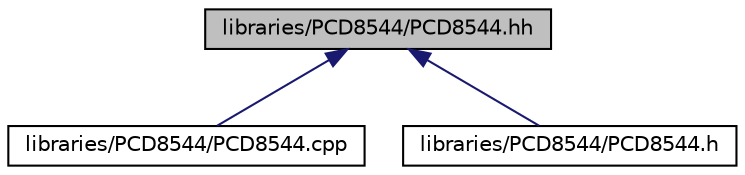 digraph "libraries/PCD8544/PCD8544.hh"
{
  edge [fontname="Helvetica",fontsize="10",labelfontname="Helvetica",labelfontsize="10"];
  node [fontname="Helvetica",fontsize="10",shape=record];
  Node1 [label="libraries/PCD8544/PCD8544.hh",height=0.2,width=0.4,color="black", fillcolor="grey75", style="filled", fontcolor="black"];
  Node1 -> Node2 [dir="back",color="midnightblue",fontsize="10",style="solid",fontname="Helvetica"];
  Node2 [label="libraries/PCD8544/PCD8544.cpp",height=0.2,width=0.4,color="black", fillcolor="white", style="filled",URL="$d9/d06/PCD8544_8cpp.html"];
  Node1 -> Node3 [dir="back",color="midnightblue",fontsize="10",style="solid",fontname="Helvetica"];
  Node3 [label="libraries/PCD8544/PCD8544.h",height=0.2,width=0.4,color="black", fillcolor="white", style="filled",URL="$d0/ddd/PCD8544_8h.html"];
}
